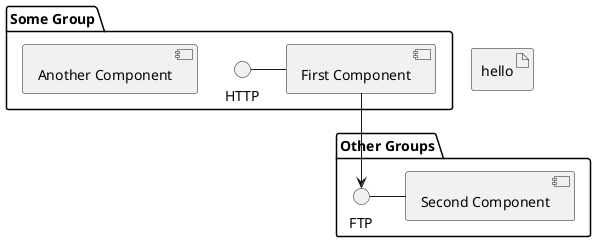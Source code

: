 @startuml

package "Some Group" {
HTTP - [First Component]
[Another Component]
}

artifact hello

package "Other Groups" {
FTP - [Second Component]

[First Component] --> FTP
}

@enduml
